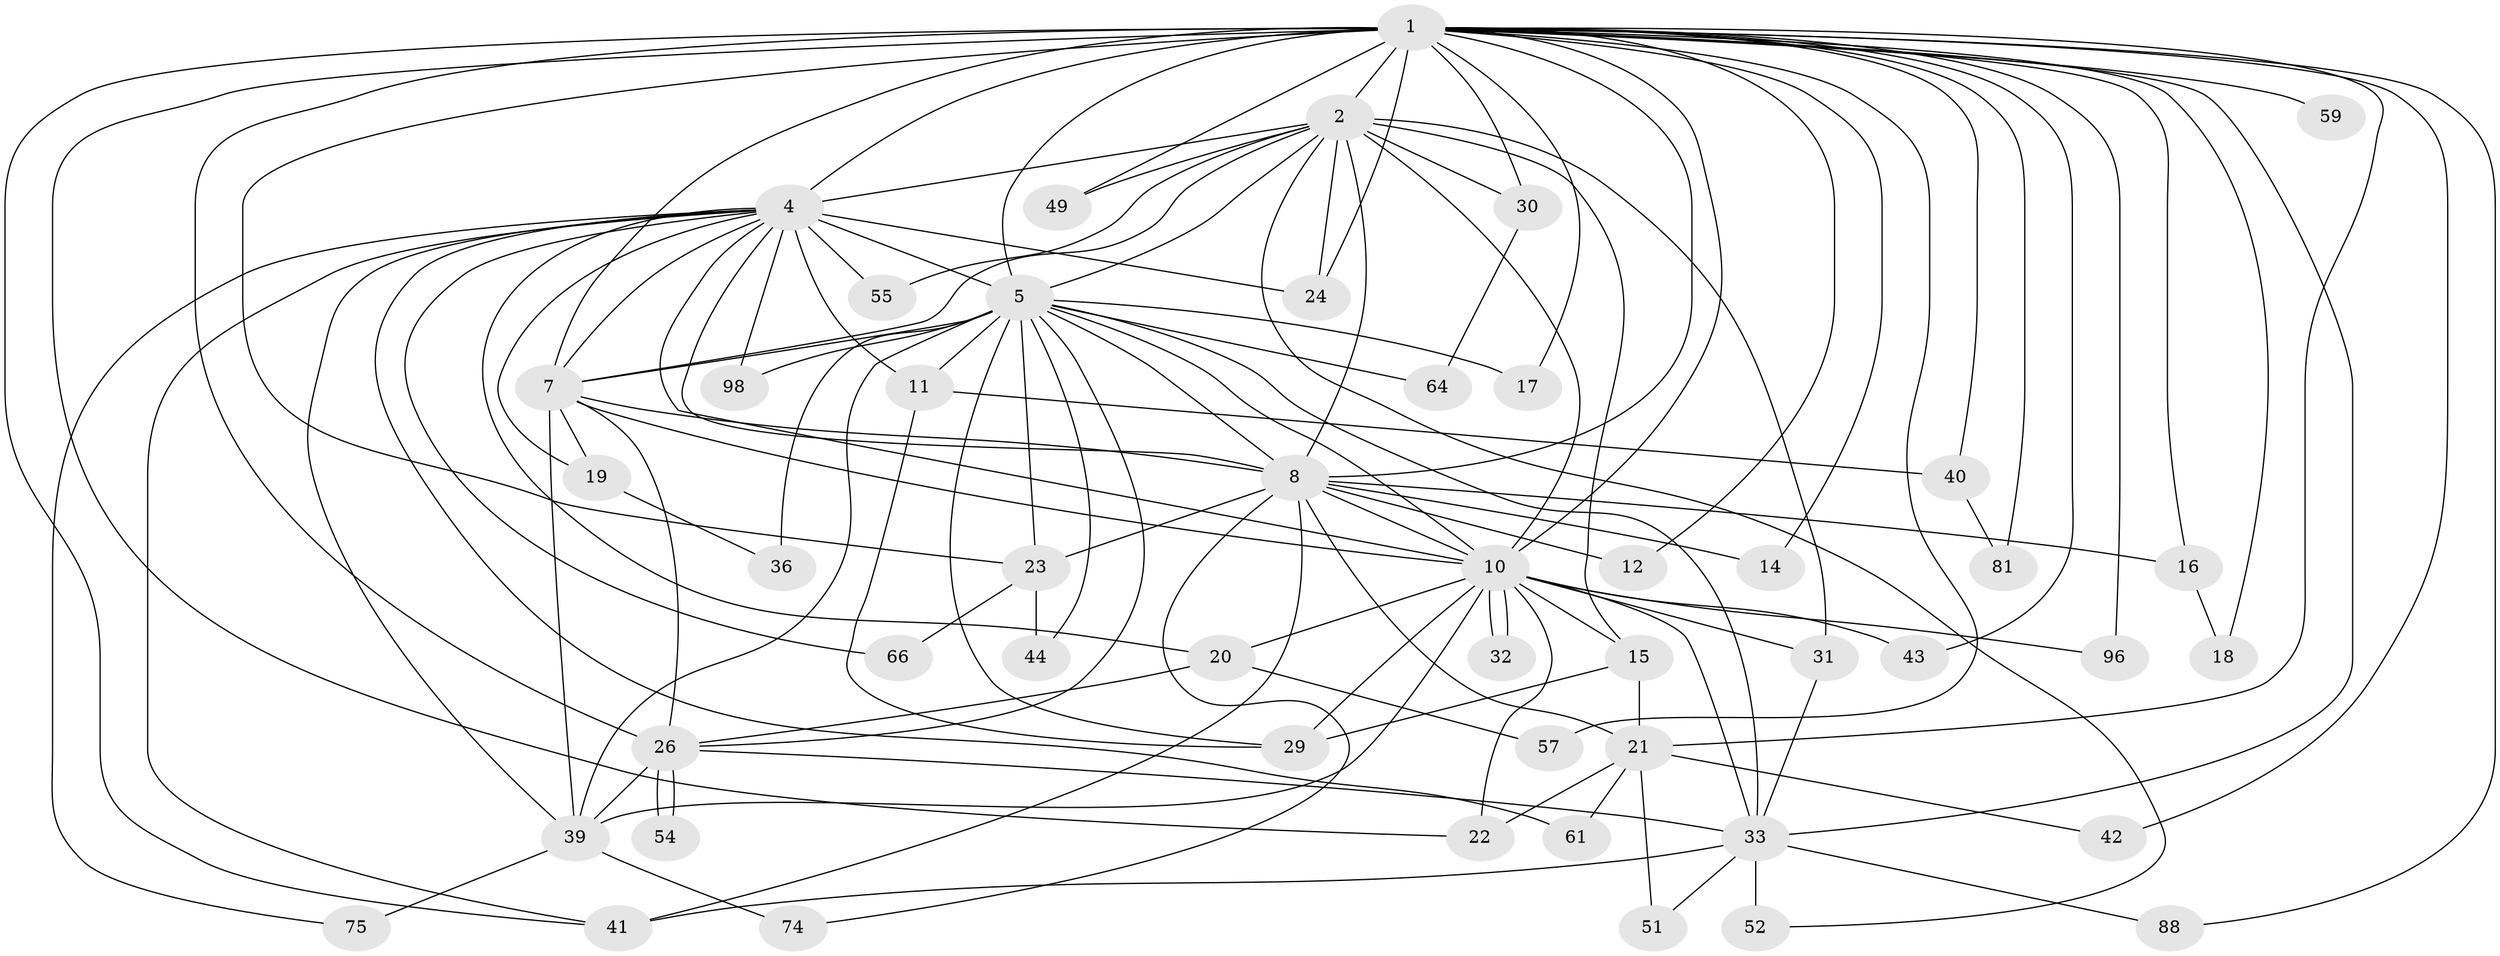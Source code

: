 // original degree distribution, {18: 0.010101010101010102, 20: 0.030303030303030304, 22: 0.020202020202020204, 15: 0.010101010101010102, 12: 0.010101010101010102, 19: 0.010101010101010102, 21: 0.010101010101010102, 4: 0.08080808080808081, 2: 0.4444444444444444, 5: 0.050505050505050504, 3: 0.2828282828282828, 6: 0.020202020202020204, 7: 0.010101010101010102, 9: 0.010101010101010102}
// Generated by graph-tools (version 1.1) at 2025/13/03/09/25 04:13:48]
// undirected, 49 vertices, 120 edges
graph export_dot {
graph [start="1"]
  node [color=gray90,style=filled];
  1 [super="+3"];
  2 [super="+92+73"];
  4;
  5 [super="+6"];
  7 [super="+84"];
  8 [super="+60"];
  10 [super="+86"];
  11;
  12;
  14;
  15;
  16;
  17;
  18;
  19;
  20;
  21 [super="+27"];
  22 [super="+77"];
  23 [super="+34"];
  24 [super="+53"];
  26 [super="+38"];
  29 [super="+85+80"];
  30;
  31;
  32;
  33 [super="+58+87+46"];
  36;
  39 [super="+50"];
  40;
  41 [super="+67"];
  42;
  43;
  44;
  49 [super="+65"];
  51;
  52;
  54;
  55 [super="+62"];
  57;
  59;
  61;
  64;
  66;
  74;
  75;
  81;
  88;
  96;
  98;
  1 -- 2 [weight=5];
  1 -- 4 [weight=4];
  1 -- 5 [weight=10];
  1 -- 7 [weight=3];
  1 -- 8 [weight=6];
  1 -- 10 [weight=3];
  1 -- 12;
  1 -- 14 [weight=2];
  1 -- 42;
  1 -- 43 [weight=2];
  1 -- 57;
  1 -- 96;
  1 -- 16;
  1 -- 17;
  1 -- 18;
  1 -- 81;
  1 -- 21 [weight=2];
  1 -- 23 [weight=2];
  1 -- 24;
  1 -- 88;
  1 -- 26 [weight=3];
  1 -- 30 [weight=2];
  1 -- 33;
  1 -- 40;
  1 -- 41;
  1 -- 49 [weight=2];
  1 -- 59 [weight=2];
  1 -- 22;
  2 -- 4;
  2 -- 5 [weight=3];
  2 -- 7;
  2 -- 8;
  2 -- 10;
  2 -- 15;
  2 -- 24;
  2 -- 30;
  2 -- 31;
  2 -- 52;
  2 -- 55 [weight=2];
  2 -- 49;
  4 -- 5 [weight=3];
  4 -- 7;
  4 -- 8;
  4 -- 10;
  4 -- 11;
  4 -- 19;
  4 -- 20;
  4 -- 24;
  4 -- 39;
  4 -- 41;
  4 -- 55;
  4 -- 61;
  4 -- 66;
  4 -- 75;
  4 -- 98;
  5 -- 7 [weight=2];
  5 -- 8 [weight=2];
  5 -- 10 [weight=2];
  5 -- 11;
  5 -- 17;
  5 -- 36;
  5 -- 98;
  5 -- 33;
  5 -- 64;
  5 -- 23 [weight=3];
  5 -- 26;
  5 -- 44;
  5 -- 39;
  5 -- 29 [weight=2];
  7 -- 8;
  7 -- 10;
  7 -- 19;
  7 -- 26;
  7 -- 39;
  8 -- 10;
  8 -- 12;
  8 -- 14;
  8 -- 16;
  8 -- 23;
  8 -- 41;
  8 -- 74;
  8 -- 21;
  10 -- 15;
  10 -- 20;
  10 -- 22;
  10 -- 29 [weight=2];
  10 -- 31;
  10 -- 32;
  10 -- 32;
  10 -- 33;
  10 -- 43;
  10 -- 96;
  10 -- 39;
  11 -- 29;
  11 -- 40;
  15 -- 21;
  15 -- 29;
  16 -- 18;
  19 -- 36;
  20 -- 26;
  20 -- 57;
  21 -- 22;
  21 -- 51;
  21 -- 61;
  21 -- 42;
  23 -- 44;
  23 -- 66;
  26 -- 39;
  26 -- 54;
  26 -- 54;
  26 -- 33;
  30 -- 64;
  31 -- 33;
  33 -- 88;
  33 -- 52 [weight=2];
  33 -- 51;
  33 -- 41;
  39 -- 74;
  39 -- 75;
  40 -- 81;
}
